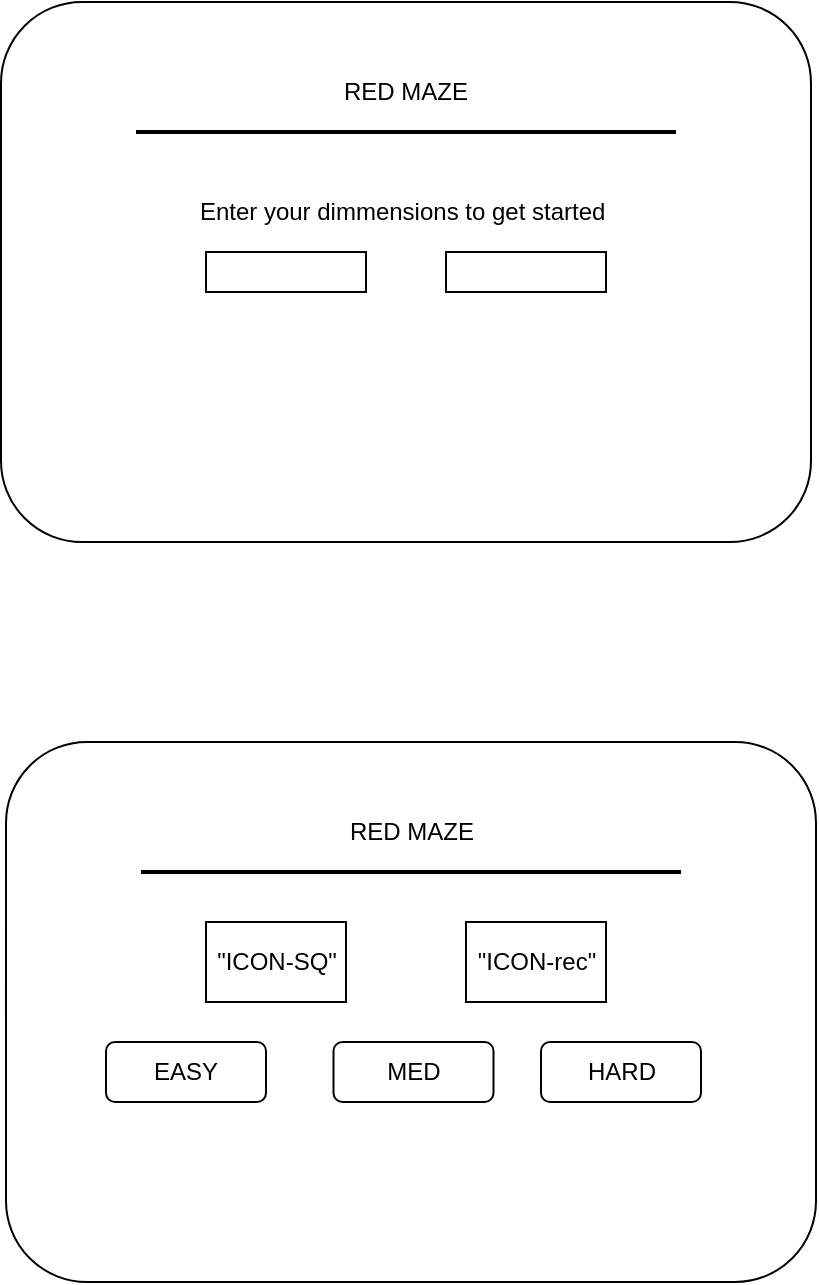 <mxfile version="17.1.0" type="github">
  <diagram id="hNb6o2GHDRbBeMRxsS4F" name="Page-1">
    <mxGraphModel dx="1718" dy="442" grid="1" gridSize="10" guides="1" tooltips="1" connect="1" arrows="1" fold="1" page="1" pageScale="1" pageWidth="850" pageHeight="1100" math="0" shadow="0">
      <root>
        <mxCell id="0" />
        <mxCell id="1" parent="0" />
        <mxCell id="G_C6fm4A7dcROR86i1_H-17" value="" style="group" vertex="1" connectable="0" parent="1">
          <mxGeometry x="-302.5" y="50" width="405" height="270" as="geometry" />
        </mxCell>
        <mxCell id="G_C6fm4A7dcROR86i1_H-1" value="" style="rounded=1;whiteSpace=wrap;html=1;" vertex="1" parent="G_C6fm4A7dcROR86i1_H-17">
          <mxGeometry width="405" height="270" as="geometry" />
        </mxCell>
        <mxCell id="G_C6fm4A7dcROR86i1_H-3" value="" style="rounded=0;whiteSpace=wrap;html=1;" vertex="1" parent="G_C6fm4A7dcROR86i1_H-17">
          <mxGeometry x="102.5" y="125" width="80" height="20" as="geometry" />
        </mxCell>
        <mxCell id="G_C6fm4A7dcROR86i1_H-6" value="" style="rounded=0;whiteSpace=wrap;html=1;" vertex="1" parent="G_C6fm4A7dcROR86i1_H-17">
          <mxGeometry x="222.5" y="125" width="80" height="20" as="geometry" />
        </mxCell>
        <mxCell id="G_C6fm4A7dcROR86i1_H-12" value="" style="line;strokeWidth=2;html=1;" vertex="1" parent="G_C6fm4A7dcROR86i1_H-17">
          <mxGeometry x="67.5" y="60" width="270" height="10" as="geometry" />
        </mxCell>
        <mxCell id="G_C6fm4A7dcROR86i1_H-13" style="edgeStyle=none;rounded=0;jumpStyle=none;orthogonalLoop=1;jettySize=auto;html=1;exitX=0.5;exitY=1;exitDx=0;exitDy=0;" edge="1" parent="G_C6fm4A7dcROR86i1_H-17" source="G_C6fm4A7dcROR86i1_H-6" target="G_C6fm4A7dcROR86i1_H-6">
          <mxGeometry relative="1" as="geometry" />
        </mxCell>
        <mxCell id="G_C6fm4A7dcROR86i1_H-15" value="RED MAZE" style="text;html=1;strokeColor=none;fillColor=none;align=center;verticalAlign=middle;whiteSpace=wrap;rounded=0;" vertex="1" parent="G_C6fm4A7dcROR86i1_H-17">
          <mxGeometry x="102.5" y="30" width="200" height="30" as="geometry" />
        </mxCell>
        <mxCell id="G_C6fm4A7dcROR86i1_H-16" value="Enter your dimmensions to get started&amp;nbsp;" style="text;html=1;strokeColor=none;fillColor=none;align=center;verticalAlign=middle;whiteSpace=wrap;rounded=0;" vertex="1" parent="G_C6fm4A7dcROR86i1_H-17">
          <mxGeometry x="87.5" y="100" width="230" height="10" as="geometry" />
        </mxCell>
        <mxCell id="G_C6fm4A7dcROR86i1_H-26" value="" style="group" vertex="1" connectable="0" parent="1">
          <mxGeometry x="-300" y="420" width="405" height="270" as="geometry" />
        </mxCell>
        <mxCell id="G_C6fm4A7dcROR86i1_H-27" value="" style="rounded=1;whiteSpace=wrap;html=1;" vertex="1" parent="G_C6fm4A7dcROR86i1_H-26">
          <mxGeometry width="405" height="270" as="geometry" />
        </mxCell>
        <mxCell id="G_C6fm4A7dcROR86i1_H-30" value="" style="line;strokeWidth=2;html=1;" vertex="1" parent="G_C6fm4A7dcROR86i1_H-26">
          <mxGeometry x="67.5" y="60" width="270" height="10" as="geometry" />
        </mxCell>
        <mxCell id="G_C6fm4A7dcROR86i1_H-31" style="edgeStyle=none;rounded=0;jumpStyle=none;orthogonalLoop=1;jettySize=auto;html=1;exitX=0.5;exitY=1;exitDx=0;exitDy=0;" edge="1" parent="G_C6fm4A7dcROR86i1_H-26">
          <mxGeometry relative="1" as="geometry">
            <mxPoint x="262.5" y="145" as="sourcePoint" />
            <mxPoint x="262.5" y="145" as="targetPoint" />
          </mxGeometry>
        </mxCell>
        <mxCell id="G_C6fm4A7dcROR86i1_H-32" value="RED MAZE" style="text;html=1;strokeColor=none;fillColor=none;align=center;verticalAlign=middle;whiteSpace=wrap;rounded=0;" vertex="1" parent="G_C6fm4A7dcROR86i1_H-26">
          <mxGeometry x="102.5" y="30" width="200" height="30" as="geometry" />
        </mxCell>
        <mxCell id="G_C6fm4A7dcROR86i1_H-36" value="" style="rounded=0;whiteSpace=wrap;html=1;" vertex="1" parent="G_C6fm4A7dcROR86i1_H-26">
          <mxGeometry x="100" y="90" width="70" height="40" as="geometry" />
        </mxCell>
        <mxCell id="G_C6fm4A7dcROR86i1_H-37" value="" style="rounded=0;whiteSpace=wrap;html=1;" vertex="1" parent="G_C6fm4A7dcROR86i1_H-26">
          <mxGeometry x="230" y="90" width="70" height="40" as="geometry" />
        </mxCell>
        <mxCell id="G_C6fm4A7dcROR86i1_H-38" value="&quot;ICON-SQ&quot;" style="text;html=1;strokeColor=none;fillColor=none;align=center;verticalAlign=middle;whiteSpace=wrap;rounded=0;" vertex="1" parent="G_C6fm4A7dcROR86i1_H-26">
          <mxGeometry x="103.75" y="95" width="62.5" height="30" as="geometry" />
        </mxCell>
        <mxCell id="G_C6fm4A7dcROR86i1_H-48" value="&quot;ICON-rec&quot;" style="text;html=1;strokeColor=none;fillColor=none;align=center;verticalAlign=middle;whiteSpace=wrap;rounded=0;" vertex="1" parent="G_C6fm4A7dcROR86i1_H-26">
          <mxGeometry x="233.75" y="95" width="62.5" height="30" as="geometry" />
        </mxCell>
        <mxCell id="G_C6fm4A7dcROR86i1_H-55" value="" style="group" vertex="1" connectable="0" parent="G_C6fm4A7dcROR86i1_H-26">
          <mxGeometry x="50" y="150" width="297.5" height="30" as="geometry" />
        </mxCell>
        <mxCell id="G_C6fm4A7dcROR86i1_H-49" value="" style="rounded=1;whiteSpace=wrap;html=1;" vertex="1" parent="G_C6fm4A7dcROR86i1_H-55">
          <mxGeometry width="80" height="30" as="geometry" />
        </mxCell>
        <mxCell id="G_C6fm4A7dcROR86i1_H-51" value="" style="rounded=1;whiteSpace=wrap;html=1;" vertex="1" parent="G_C6fm4A7dcROR86i1_H-55">
          <mxGeometry x="217.5" width="80" height="30" as="geometry" />
        </mxCell>
        <mxCell id="G_C6fm4A7dcROR86i1_H-50" value="" style="rounded=1;whiteSpace=wrap;html=1;" vertex="1" parent="G_C6fm4A7dcROR86i1_H-55">
          <mxGeometry x="113.75" width="80" height="30" as="geometry" />
        </mxCell>
        <mxCell id="G_C6fm4A7dcROR86i1_H-52" value="EASY" style="text;html=1;strokeColor=none;fillColor=none;align=center;verticalAlign=middle;whiteSpace=wrap;rounded=0;" vertex="1" parent="G_C6fm4A7dcROR86i1_H-55">
          <mxGeometry x="10" width="60" height="30" as="geometry" />
        </mxCell>
        <mxCell id="G_C6fm4A7dcROR86i1_H-54" value="MED" style="text;html=1;strokeColor=none;fillColor=none;align=center;verticalAlign=middle;whiteSpace=wrap;rounded=0;" vertex="1" parent="G_C6fm4A7dcROR86i1_H-55">
          <mxGeometry x="123.75" width="60" height="30" as="geometry" />
        </mxCell>
        <mxCell id="G_C6fm4A7dcROR86i1_H-53" value="HARD" style="text;html=1;strokeColor=none;fillColor=none;align=center;verticalAlign=middle;whiteSpace=wrap;rounded=0;" vertex="1" parent="G_C6fm4A7dcROR86i1_H-55">
          <mxGeometry x="227.5" width="60" height="30" as="geometry" />
        </mxCell>
      </root>
    </mxGraphModel>
  </diagram>
</mxfile>

